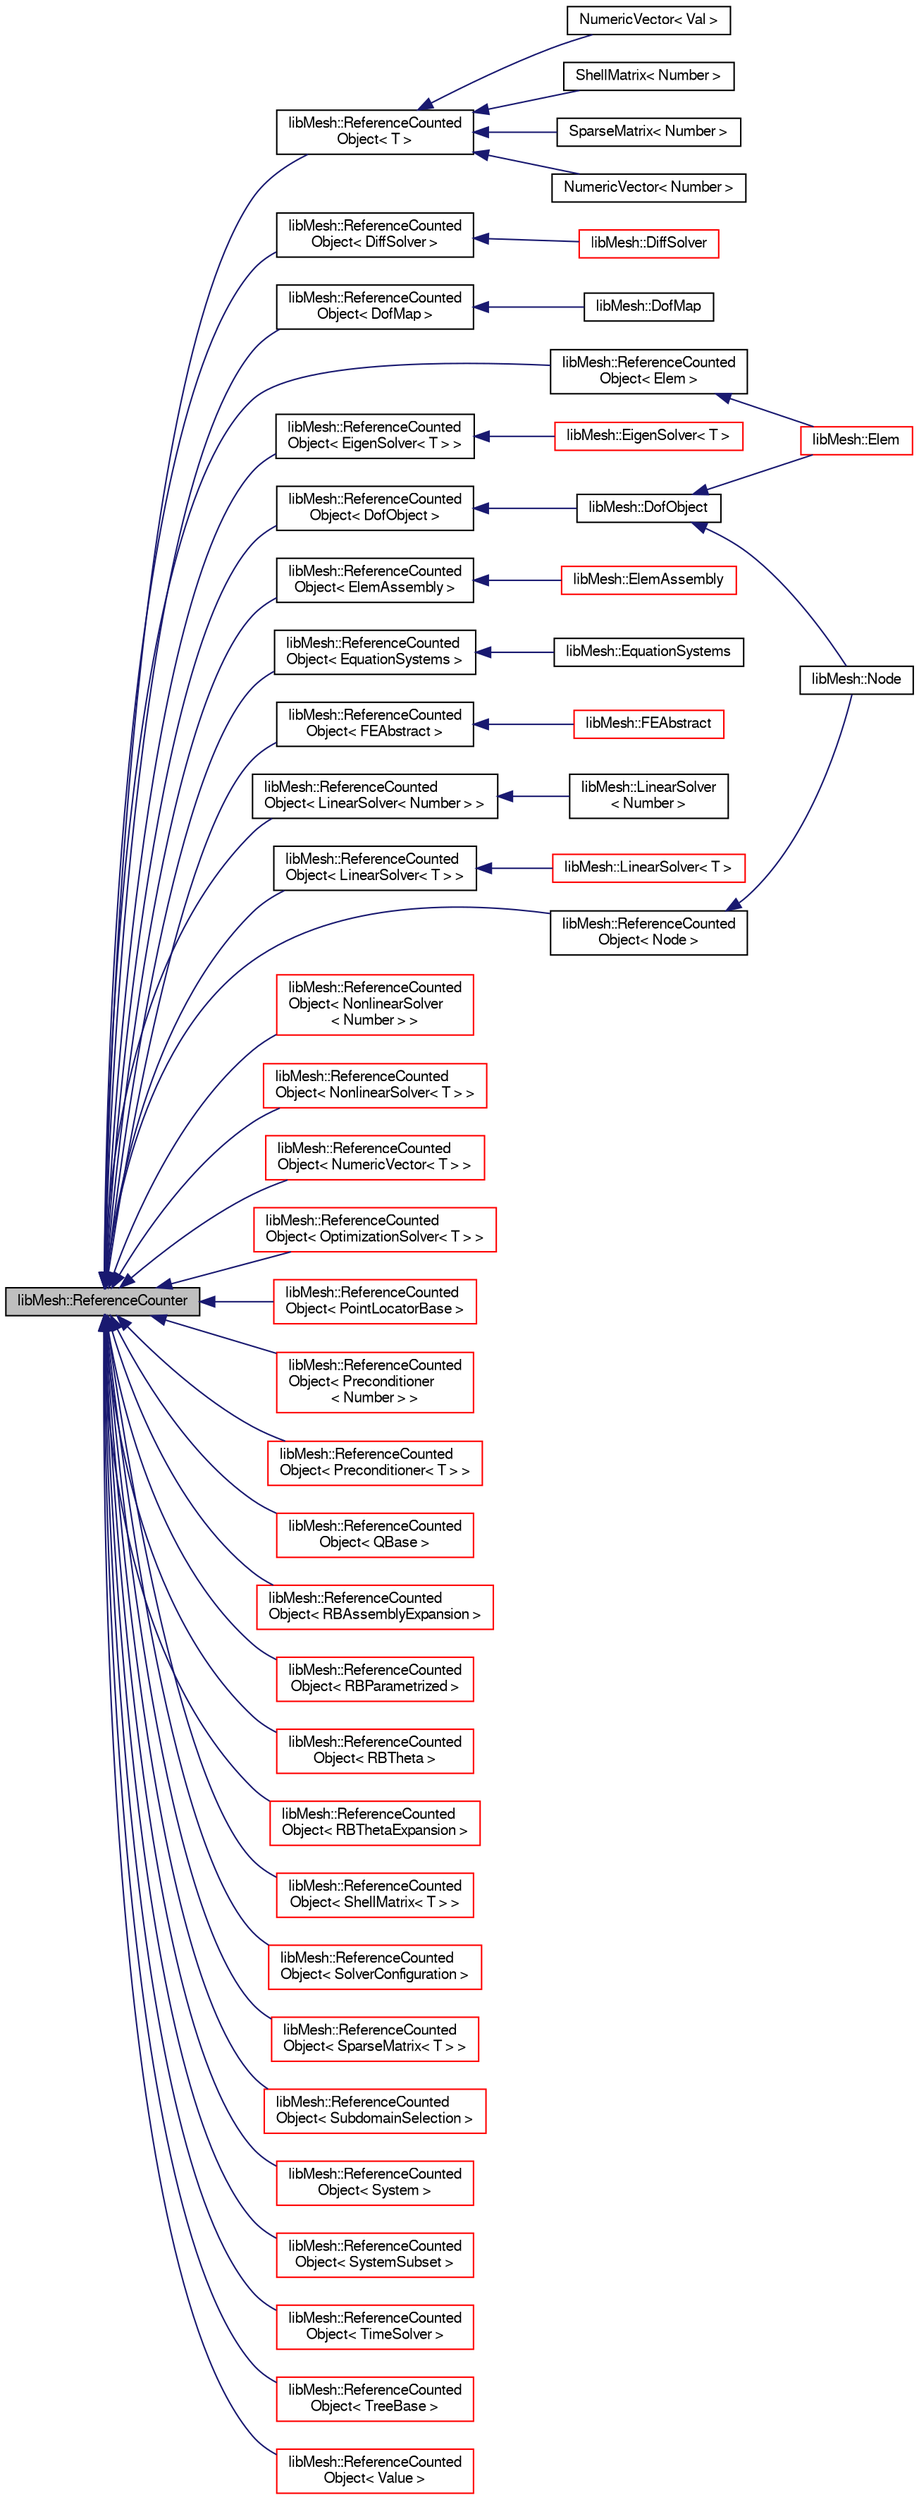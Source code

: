 digraph "libMesh::ReferenceCounter"
{
  edge [fontname="FreeSans",fontsize="10",labelfontname="FreeSans",labelfontsize="10"];
  node [fontname="FreeSans",fontsize="10",shape=record];
  rankdir="LR";
  Node1 [label="libMesh::ReferenceCounter",height=0.2,width=0.4,color="black", fillcolor="grey75", style="filled", fontcolor="black"];
  Node1 -> Node2 [dir="back",color="midnightblue",fontsize="10",style="solid",fontname="FreeSans"];
  Node2 [label="libMesh::ReferenceCounted\lObject\< T \>",height=0.2,width=0.4,color="black", fillcolor="white", style="filled",URL="$classlibMesh_1_1ReferenceCountedObject.html"];
  Node2 -> Node3 [dir="back",color="midnightblue",fontsize="10",style="solid",fontname="FreeSans"];
  Node3 [label="NumericVector\< Number \>",height=0.2,width=0.4,color="black", fillcolor="white", style="filled",URL="$classlibMesh_1_1NumericVector.html"];
  Node2 -> Node4 [dir="back",color="midnightblue",fontsize="10",style="solid",fontname="FreeSans"];
  Node4 [label="NumericVector\< Val \>",height=0.2,width=0.4,color="black", fillcolor="white", style="filled",URL="$classlibMesh_1_1NumericVector.html"];
  Node2 -> Node5 [dir="back",color="midnightblue",fontsize="10",style="solid",fontname="FreeSans"];
  Node5 [label="ShellMatrix\< Number \>",height=0.2,width=0.4,color="black", fillcolor="white", style="filled",URL="$classlibMesh_1_1ShellMatrix.html"];
  Node2 -> Node6 [dir="back",color="midnightblue",fontsize="10",style="solid",fontname="FreeSans"];
  Node6 [label="SparseMatrix\< Number \>",height=0.2,width=0.4,color="black", fillcolor="white", style="filled",URL="$classlibMesh_1_1SparseMatrix.html"];
  Node1 -> Node7 [dir="back",color="midnightblue",fontsize="10",style="solid",fontname="FreeSans"];
  Node7 [label="libMesh::ReferenceCounted\lObject\< DiffSolver \>",height=0.2,width=0.4,color="black", fillcolor="white", style="filled",URL="$classlibMesh_1_1ReferenceCountedObject.html"];
  Node7 -> Node8 [dir="back",color="midnightblue",fontsize="10",style="solid",fontname="FreeSans"];
  Node8 [label="libMesh::DiffSolver",height=0.2,width=0.4,color="red", fillcolor="white", style="filled",URL="$classlibMesh_1_1DiffSolver.html"];
  Node1 -> Node9 [dir="back",color="midnightblue",fontsize="10",style="solid",fontname="FreeSans"];
  Node9 [label="libMesh::ReferenceCounted\lObject\< DofMap \>",height=0.2,width=0.4,color="black", fillcolor="white", style="filled",URL="$classlibMesh_1_1ReferenceCountedObject.html"];
  Node9 -> Node10 [dir="back",color="midnightblue",fontsize="10",style="solid",fontname="FreeSans"];
  Node10 [label="libMesh::DofMap",height=0.2,width=0.4,color="black", fillcolor="white", style="filled",URL="$classlibMesh_1_1DofMap.html"];
  Node1 -> Node11 [dir="back",color="midnightblue",fontsize="10",style="solid",fontname="FreeSans"];
  Node11 [label="libMesh::ReferenceCounted\lObject\< DofObject \>",height=0.2,width=0.4,color="black", fillcolor="white", style="filled",URL="$classlibMesh_1_1ReferenceCountedObject.html"];
  Node11 -> Node12 [dir="back",color="midnightblue",fontsize="10",style="solid",fontname="FreeSans"];
  Node12 [label="libMesh::DofObject",height=0.2,width=0.4,color="black", fillcolor="white", style="filled",URL="$classlibMesh_1_1DofObject.html"];
  Node12 -> Node13 [dir="back",color="midnightblue",fontsize="10",style="solid",fontname="FreeSans"];
  Node13 [label="libMesh::Elem",height=0.2,width=0.4,color="red", fillcolor="white", style="filled",URL="$classlibMesh_1_1Elem.html"];
  Node12 -> Node14 [dir="back",color="midnightblue",fontsize="10",style="solid",fontname="FreeSans"];
  Node14 [label="libMesh::Node",height=0.2,width=0.4,color="black", fillcolor="white", style="filled",URL="$classlibMesh_1_1Node.html"];
  Node1 -> Node15 [dir="back",color="midnightblue",fontsize="10",style="solid",fontname="FreeSans"];
  Node15 [label="libMesh::ReferenceCounted\lObject\< EigenSolver\< T \> \>",height=0.2,width=0.4,color="black", fillcolor="white", style="filled",URL="$classlibMesh_1_1ReferenceCountedObject.html"];
  Node15 -> Node16 [dir="back",color="midnightblue",fontsize="10",style="solid",fontname="FreeSans"];
  Node16 [label="libMesh::EigenSolver\< T \>",height=0.2,width=0.4,color="red", fillcolor="white", style="filled",URL="$classlibMesh_1_1EigenSolver.html"];
  Node1 -> Node17 [dir="back",color="midnightblue",fontsize="10",style="solid",fontname="FreeSans"];
  Node17 [label="libMesh::ReferenceCounted\lObject\< Elem \>",height=0.2,width=0.4,color="black", fillcolor="white", style="filled",URL="$classlibMesh_1_1ReferenceCountedObject.html"];
  Node17 -> Node13 [dir="back",color="midnightblue",fontsize="10",style="solid",fontname="FreeSans"];
  Node1 -> Node18 [dir="back",color="midnightblue",fontsize="10",style="solid",fontname="FreeSans"];
  Node18 [label="libMesh::ReferenceCounted\lObject\< ElemAssembly \>",height=0.2,width=0.4,color="black", fillcolor="white", style="filled",URL="$classlibMesh_1_1ReferenceCountedObject.html"];
  Node18 -> Node19 [dir="back",color="midnightblue",fontsize="10",style="solid",fontname="FreeSans"];
  Node19 [label="libMesh::ElemAssembly",height=0.2,width=0.4,color="red", fillcolor="white", style="filled",URL="$classlibMesh_1_1ElemAssembly.html"];
  Node1 -> Node20 [dir="back",color="midnightblue",fontsize="10",style="solid",fontname="FreeSans"];
  Node20 [label="libMesh::ReferenceCounted\lObject\< EquationSystems \>",height=0.2,width=0.4,color="black", fillcolor="white", style="filled",URL="$classlibMesh_1_1ReferenceCountedObject.html"];
  Node20 -> Node21 [dir="back",color="midnightblue",fontsize="10",style="solid",fontname="FreeSans"];
  Node21 [label="libMesh::EquationSystems",height=0.2,width=0.4,color="black", fillcolor="white", style="filled",URL="$classlibMesh_1_1EquationSystems.html"];
  Node1 -> Node22 [dir="back",color="midnightblue",fontsize="10",style="solid",fontname="FreeSans"];
  Node22 [label="libMesh::ReferenceCounted\lObject\< FEAbstract \>",height=0.2,width=0.4,color="black", fillcolor="white", style="filled",URL="$classlibMesh_1_1ReferenceCountedObject.html"];
  Node22 -> Node23 [dir="back",color="midnightblue",fontsize="10",style="solid",fontname="FreeSans"];
  Node23 [label="libMesh::FEAbstract",height=0.2,width=0.4,color="red", fillcolor="white", style="filled",URL="$classlibMesh_1_1FEAbstract.html"];
  Node1 -> Node24 [dir="back",color="midnightblue",fontsize="10",style="solid",fontname="FreeSans"];
  Node24 [label="libMesh::ReferenceCounted\lObject\< LinearSolver\< Number \> \>",height=0.2,width=0.4,color="black", fillcolor="white", style="filled",URL="$classlibMesh_1_1ReferenceCountedObject.html"];
  Node24 -> Node25 [dir="back",color="midnightblue",fontsize="10",style="solid",fontname="FreeSans"];
  Node25 [label="libMesh::LinearSolver\l\< Number \>",height=0.2,width=0.4,color="black", fillcolor="white", style="filled",URL="$classlibMesh_1_1LinearSolver.html"];
  Node1 -> Node26 [dir="back",color="midnightblue",fontsize="10",style="solid",fontname="FreeSans"];
  Node26 [label="libMesh::ReferenceCounted\lObject\< LinearSolver\< T \> \>",height=0.2,width=0.4,color="black", fillcolor="white", style="filled",URL="$classlibMesh_1_1ReferenceCountedObject.html"];
  Node26 -> Node27 [dir="back",color="midnightblue",fontsize="10",style="solid",fontname="FreeSans"];
  Node27 [label="libMesh::LinearSolver\< T \>",height=0.2,width=0.4,color="red", fillcolor="white", style="filled",URL="$classlibMesh_1_1LinearSolver.html"];
  Node1 -> Node28 [dir="back",color="midnightblue",fontsize="10",style="solid",fontname="FreeSans"];
  Node28 [label="libMesh::ReferenceCounted\lObject\< Node \>",height=0.2,width=0.4,color="black", fillcolor="white", style="filled",URL="$classlibMesh_1_1ReferenceCountedObject.html"];
  Node28 -> Node14 [dir="back",color="midnightblue",fontsize="10",style="solid",fontname="FreeSans"];
  Node1 -> Node29 [dir="back",color="midnightblue",fontsize="10",style="solid",fontname="FreeSans"];
  Node29 [label="libMesh::ReferenceCounted\lObject\< NonlinearSolver\l\< Number \> \>",height=0.2,width=0.4,color="red", fillcolor="white", style="filled",URL="$classlibMesh_1_1ReferenceCountedObject.html"];
  Node1 -> Node30 [dir="back",color="midnightblue",fontsize="10",style="solid",fontname="FreeSans"];
  Node30 [label="libMesh::ReferenceCounted\lObject\< NonlinearSolver\< T \> \>",height=0.2,width=0.4,color="red", fillcolor="white", style="filled",URL="$classlibMesh_1_1ReferenceCountedObject.html"];
  Node1 -> Node31 [dir="back",color="midnightblue",fontsize="10",style="solid",fontname="FreeSans"];
  Node31 [label="libMesh::ReferenceCounted\lObject\< NumericVector\< T \> \>",height=0.2,width=0.4,color="red", fillcolor="white", style="filled",URL="$classlibMesh_1_1ReferenceCountedObject.html"];
  Node1 -> Node32 [dir="back",color="midnightblue",fontsize="10",style="solid",fontname="FreeSans"];
  Node32 [label="libMesh::ReferenceCounted\lObject\< OptimizationSolver\< T \> \>",height=0.2,width=0.4,color="red", fillcolor="white", style="filled",URL="$classlibMesh_1_1ReferenceCountedObject.html"];
  Node1 -> Node33 [dir="back",color="midnightblue",fontsize="10",style="solid",fontname="FreeSans"];
  Node33 [label="libMesh::ReferenceCounted\lObject\< PointLocatorBase \>",height=0.2,width=0.4,color="red", fillcolor="white", style="filled",URL="$classlibMesh_1_1ReferenceCountedObject.html"];
  Node1 -> Node34 [dir="back",color="midnightblue",fontsize="10",style="solid",fontname="FreeSans"];
  Node34 [label="libMesh::ReferenceCounted\lObject\< Preconditioner\l\< Number \> \>",height=0.2,width=0.4,color="red", fillcolor="white", style="filled",URL="$classlibMesh_1_1ReferenceCountedObject.html"];
  Node1 -> Node35 [dir="back",color="midnightblue",fontsize="10",style="solid",fontname="FreeSans"];
  Node35 [label="libMesh::ReferenceCounted\lObject\< Preconditioner\< T \> \>",height=0.2,width=0.4,color="red", fillcolor="white", style="filled",URL="$classlibMesh_1_1ReferenceCountedObject.html"];
  Node1 -> Node36 [dir="back",color="midnightblue",fontsize="10",style="solid",fontname="FreeSans"];
  Node36 [label="libMesh::ReferenceCounted\lObject\< QBase \>",height=0.2,width=0.4,color="red", fillcolor="white", style="filled",URL="$classlibMesh_1_1ReferenceCountedObject.html"];
  Node1 -> Node37 [dir="back",color="midnightblue",fontsize="10",style="solid",fontname="FreeSans"];
  Node37 [label="libMesh::ReferenceCounted\lObject\< RBAssemblyExpansion \>",height=0.2,width=0.4,color="red", fillcolor="white", style="filled",URL="$classlibMesh_1_1ReferenceCountedObject.html"];
  Node1 -> Node38 [dir="back",color="midnightblue",fontsize="10",style="solid",fontname="FreeSans"];
  Node38 [label="libMesh::ReferenceCounted\lObject\< RBParametrized \>",height=0.2,width=0.4,color="red", fillcolor="white", style="filled",URL="$classlibMesh_1_1ReferenceCountedObject.html"];
  Node1 -> Node39 [dir="back",color="midnightblue",fontsize="10",style="solid",fontname="FreeSans"];
  Node39 [label="libMesh::ReferenceCounted\lObject\< RBTheta \>",height=0.2,width=0.4,color="red", fillcolor="white", style="filled",URL="$classlibMesh_1_1ReferenceCountedObject.html"];
  Node1 -> Node40 [dir="back",color="midnightblue",fontsize="10",style="solid",fontname="FreeSans"];
  Node40 [label="libMesh::ReferenceCounted\lObject\< RBThetaExpansion \>",height=0.2,width=0.4,color="red", fillcolor="white", style="filled",URL="$classlibMesh_1_1ReferenceCountedObject.html"];
  Node1 -> Node41 [dir="back",color="midnightblue",fontsize="10",style="solid",fontname="FreeSans"];
  Node41 [label="libMesh::ReferenceCounted\lObject\< ShellMatrix\< T \> \>",height=0.2,width=0.4,color="red", fillcolor="white", style="filled",URL="$classlibMesh_1_1ReferenceCountedObject.html"];
  Node1 -> Node42 [dir="back",color="midnightblue",fontsize="10",style="solid",fontname="FreeSans"];
  Node42 [label="libMesh::ReferenceCounted\lObject\< SolverConfiguration \>",height=0.2,width=0.4,color="red", fillcolor="white", style="filled",URL="$classlibMesh_1_1ReferenceCountedObject.html"];
  Node1 -> Node43 [dir="back",color="midnightblue",fontsize="10",style="solid",fontname="FreeSans"];
  Node43 [label="libMesh::ReferenceCounted\lObject\< SparseMatrix\< T \> \>",height=0.2,width=0.4,color="red", fillcolor="white", style="filled",URL="$classlibMesh_1_1ReferenceCountedObject.html"];
  Node1 -> Node44 [dir="back",color="midnightblue",fontsize="10",style="solid",fontname="FreeSans"];
  Node44 [label="libMesh::ReferenceCounted\lObject\< SubdomainSelection \>",height=0.2,width=0.4,color="red", fillcolor="white", style="filled",URL="$classlibMesh_1_1ReferenceCountedObject.html"];
  Node1 -> Node45 [dir="back",color="midnightblue",fontsize="10",style="solid",fontname="FreeSans"];
  Node45 [label="libMesh::ReferenceCounted\lObject\< System \>",height=0.2,width=0.4,color="red", fillcolor="white", style="filled",URL="$classlibMesh_1_1ReferenceCountedObject.html"];
  Node1 -> Node46 [dir="back",color="midnightblue",fontsize="10",style="solid",fontname="FreeSans"];
  Node46 [label="libMesh::ReferenceCounted\lObject\< SystemSubset \>",height=0.2,width=0.4,color="red", fillcolor="white", style="filled",URL="$classlibMesh_1_1ReferenceCountedObject.html"];
  Node1 -> Node47 [dir="back",color="midnightblue",fontsize="10",style="solid",fontname="FreeSans"];
  Node47 [label="libMesh::ReferenceCounted\lObject\< TimeSolver \>",height=0.2,width=0.4,color="red", fillcolor="white", style="filled",URL="$classlibMesh_1_1ReferenceCountedObject.html"];
  Node1 -> Node48 [dir="back",color="midnightblue",fontsize="10",style="solid",fontname="FreeSans"];
  Node48 [label="libMesh::ReferenceCounted\lObject\< TreeBase \>",height=0.2,width=0.4,color="red", fillcolor="white", style="filled",URL="$classlibMesh_1_1ReferenceCountedObject.html"];
  Node1 -> Node49 [dir="back",color="midnightblue",fontsize="10",style="solid",fontname="FreeSans"];
  Node49 [label="libMesh::ReferenceCounted\lObject\< Value \>",height=0.2,width=0.4,color="red", fillcolor="white", style="filled",URL="$classlibMesh_1_1ReferenceCountedObject.html"];
}
